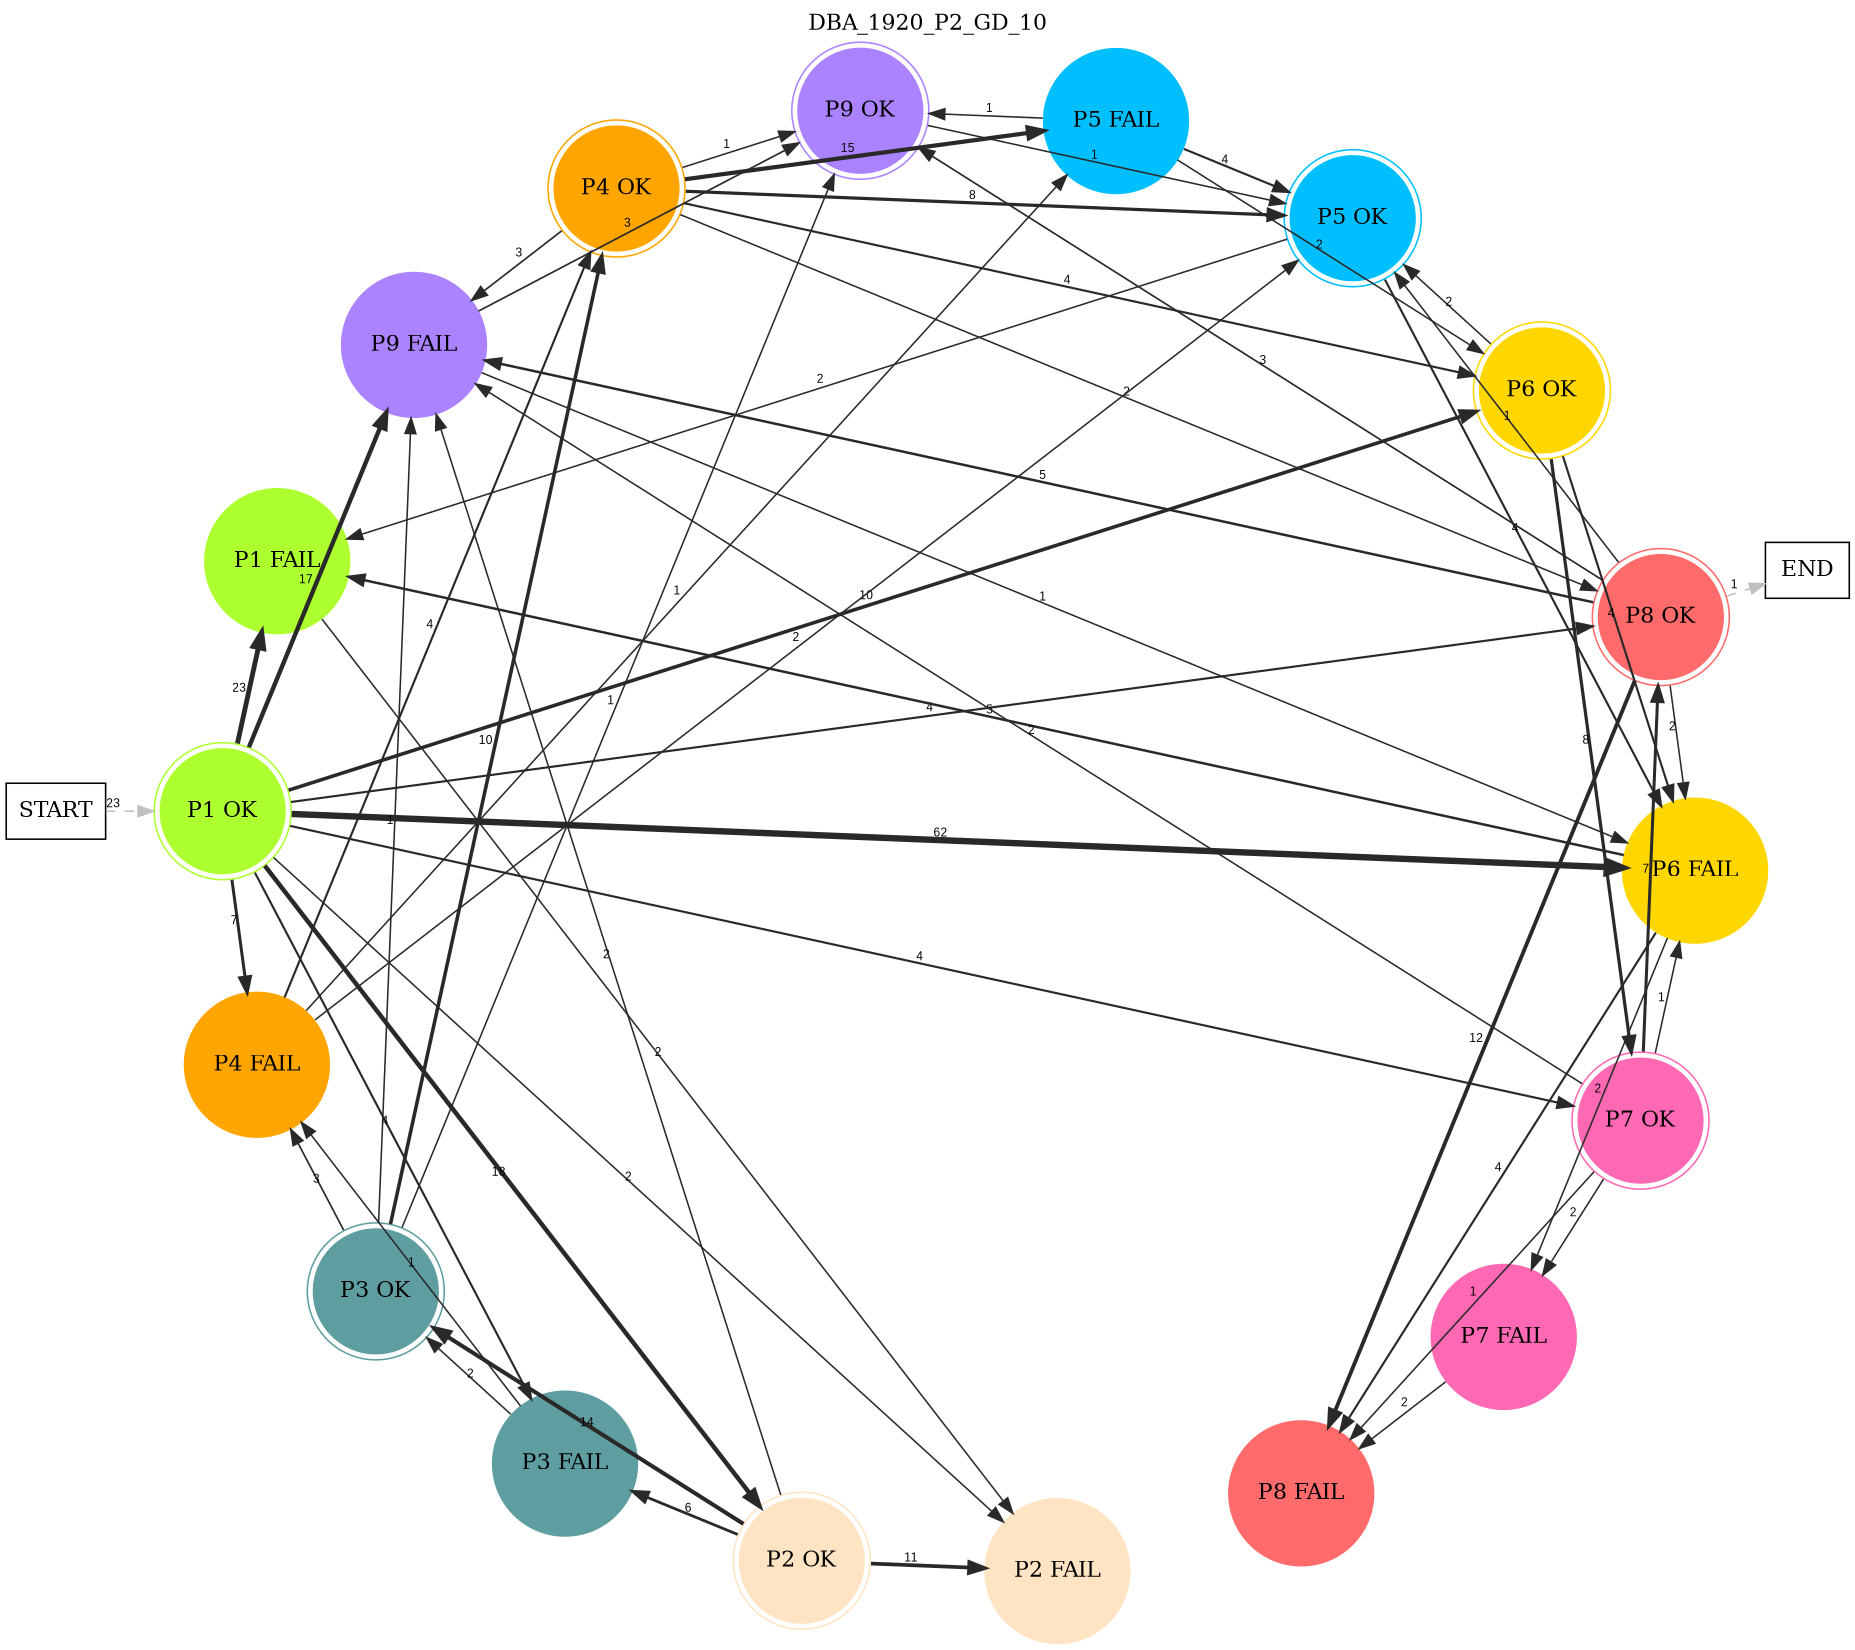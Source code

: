 digraph DBA_1920_P2_GD_10 {
	labelloc="t";
	label=DBA_1920_P2_GD_10;
	dpi = 150
	size="16,11!";
	margin = 0;
layout=circo;
"START" [shape=box, fillcolor=white, style=filled, color=black]
"P1 OK" [shape=circle, color=greenyellow, peripheries=2, style=filled]
"P2 OK" [shape=circle, color=bisque, peripheries=2, style=filled]
"P3 FAIL" [shape=circle, color=cadetblue, style=filled]
"P3 OK" [shape=circle, color=cadetblue, peripheries=2, style=filled]
"P4 OK" [shape=circle, color=orange, peripheries=2, style=filled]
"P5 FAIL" [shape=circle, color=deepskyblue, style=filled]
"P5 OK" [shape=circle, color=deepskyblue, peripheries=2, style=filled]
"P6 FAIL" [shape=circle, color=gold, style=filled]
"P1 FAIL" [shape=circle, color=greenyellow, style=filled]
"P2 FAIL" [shape=circle, color=bisque, style=filled]
"P4 FAIL" [shape=circle, color=orange, style=filled]
"P6 OK" [shape=circle, color=gold, peripheries=2, style=filled]
"P7 OK" [shape=circle, color=hotpink, peripheries=2, style=filled]
"P8 OK" [shape=circle, color=indianred1, peripheries=2, style=filled]
"P9 FAIL" [shape=circle, color=mediumpurple1, style=filled]
"P9 OK" [shape=circle, color=mediumpurple1, peripheries=2, style=filled]
"P7 FAIL" [shape=circle, color=hotpink, style=filled]
"P8 FAIL" [shape=circle, color=indianred1, style=filled]
"END" [shape=box, fillcolor=white, style=filled, color=black]
"START" -> "P1 OK" [ style = dashed color=grey label ="23" labelfloat=false fontname="Arial" fontsize=8]

"P1 OK" -> "P2 OK" [ color=grey16 penwidth = "2.89037175789616"label ="18" labelfloat=false fontname="Arial" fontsize=8]

"P1 OK" -> "P3 FAIL" [ color=grey16 penwidth = "1.38629436111989"label ="4" labelfloat=false fontname="Arial" fontsize=8]

"P1 OK" -> "P6 FAIL" [ color=grey16 penwidth = "4.12713438504509"label ="62" labelfloat=false fontname="Arial" fontsize=8]

"P1 OK" -> "P1 FAIL" [ color=grey16 penwidth = "3.13549421592915"label ="23" labelfloat=false fontname="Arial" fontsize=8]

"P1 OK" -> "P2 FAIL" [ color=grey16 penwidth = "1"label ="2" labelfloat=false fontname="Arial" fontsize=8]

"P1 OK" -> "P4 FAIL" [ color=grey16 penwidth = "1.94591014905531"label ="7" labelfloat=false fontname="Arial" fontsize=8]

"P1 OK" -> "P6 OK" [ color=grey16 penwidth = "2.30258509299405"label ="10" labelfloat=false fontname="Arial" fontsize=8]

"P1 OK" -> "P7 OK" [ color=grey16 penwidth = "1.38629436111989"label ="4" labelfloat=false fontname="Arial" fontsize=8]

"P1 OK" -> "P8 OK" [ color=grey16 penwidth = "1.38629436111989"label ="4" labelfloat=false fontname="Arial" fontsize=8]

"P1 OK" -> "P9 FAIL" [ color=grey16 penwidth = "2.83321334405622"label ="17" labelfloat=false fontname="Arial" fontsize=8]

"P2 OK" -> "P3 FAIL" [ color=grey16 penwidth = "1.79175946922805"label ="6" labelfloat=false fontname="Arial" fontsize=8]

"P2 OK" -> "P3 OK" [ color=grey16 penwidth = "2.63905732961526"label ="14" labelfloat=false fontname="Arial" fontsize=8]

"P2 OK" -> "P2 FAIL" [ color=grey16 penwidth = "2.39789527279837"label ="11" labelfloat=false fontname="Arial" fontsize=8]

"P2 OK" -> "P9 FAIL" [ color=grey16 penwidth = "1"label ="2" labelfloat=false fontname="Arial" fontsize=8]

"P3 FAIL" -> "P3 OK" [ color=grey16 penwidth = "1"label ="2" labelfloat=false fontname="Arial" fontsize=8]

"P3 FAIL" -> "P4 FAIL" [ color=grey16 penwidth = "1"label ="1" labelfloat=false fontname="Arial" fontsize=8]

"P3 OK" -> "P4 OK" [ color=grey16 penwidth = "2.30258509299405"label ="10" labelfloat=false fontname="Arial" fontsize=8]

"P3 OK" -> "P4 FAIL" [ color=grey16 penwidth = "1.09861228866811"label ="3" labelfloat=false fontname="Arial" fontsize=8]

"P3 OK" -> "P9 FAIL" [ color=grey16 penwidth = "1"label ="1" labelfloat=false fontname="Arial" fontsize=8]

"P3 OK" -> "P9 OK" [ color=grey16 penwidth = "1"label ="1" labelfloat=false fontname="Arial" fontsize=8]

"P4 OK" -> "P5 FAIL" [ color=grey16 penwidth = "2.70805020110221"label ="15" labelfloat=false fontname="Arial" fontsize=8]

"P4 OK" -> "P5 OK" [ color=grey16 penwidth = "2.07944154167984"label ="8" labelfloat=false fontname="Arial" fontsize=8]

"P4 OK" -> "P6 OK" [ color=grey16 penwidth = "1.38629436111989"label ="4" labelfloat=false fontname="Arial" fontsize=8]

"P4 OK" -> "P8 OK" [ color=grey16 penwidth = "1"label ="2" labelfloat=false fontname="Arial" fontsize=8]

"P4 OK" -> "P9 FAIL" [ color=grey16 penwidth = "1.09861228866811"label ="3" labelfloat=false fontname="Arial" fontsize=8]

"P4 OK" -> "P9 OK" [ color=grey16 penwidth = "1"label ="1" labelfloat=false fontname="Arial" fontsize=8]

"P5 FAIL" -> "P5 OK" [ color=grey16 penwidth = "1.38629436111989"label ="4" labelfloat=false fontname="Arial" fontsize=8]

"P5 FAIL" -> "P6 OK" [ color=grey16 penwidth = "1"label ="2" labelfloat=false fontname="Arial" fontsize=8]

"P5 FAIL" -> "P9 OK" [ color=grey16 penwidth = "1"label ="1" labelfloat=false fontname="Arial" fontsize=8]

"P5 OK" -> "P6 FAIL" [ color=grey16 penwidth = "1.38629436111989"label ="4" labelfloat=false fontname="Arial" fontsize=8]

"P5 OK" -> "P1 FAIL" [ color=grey16 penwidth = "1"label ="2" labelfloat=false fontname="Arial" fontsize=8]

"P6 FAIL" -> "P1 FAIL" [ color=grey16 penwidth = "1.6094379124341"label ="5" labelfloat=false fontname="Arial" fontsize=8]

"P6 FAIL" -> "P7 FAIL" [ color=grey16 penwidth = "1"label ="2" labelfloat=false fontname="Arial" fontsize=8]

"P6 FAIL" -> "P8 FAIL" [ color=grey16 penwidth = "1.38629436111989"label ="4" labelfloat=false fontname="Arial" fontsize=8]

"P1 FAIL" -> "P2 FAIL" [ color=grey16 penwidth = "1"label ="2" labelfloat=false fontname="Arial" fontsize=8]

"P4 FAIL" -> "P4 OK" [ color=grey16 penwidth = "1.38629436111989"label ="4" labelfloat=false fontname="Arial" fontsize=8]

"P4 FAIL" -> "P5 FAIL" [ color=grey16 penwidth = "1"label ="1" labelfloat=false fontname="Arial" fontsize=8]

"P4 FAIL" -> "P5 OK" [ color=grey16 penwidth = "1"label ="2" labelfloat=false fontname="Arial" fontsize=8]

"P6 OK" -> "P5 OK" [ color=grey16 penwidth = "1"label ="2" labelfloat=false fontname="Arial" fontsize=8]

"P6 OK" -> "P6 FAIL" [ color=grey16 penwidth = "1.38629436111989"label ="4" labelfloat=false fontname="Arial" fontsize=8]

"P6 OK" -> "P7 OK" [ color=grey16 penwidth = "2.07944154167984"label ="8" labelfloat=false fontname="Arial" fontsize=8]

"P7 OK" -> "P6 FAIL" [ color=grey16 penwidth = "1"label ="1" labelfloat=false fontname="Arial" fontsize=8]

"P7 OK" -> "P8 OK" [ color=grey16 penwidth = "1.94591014905531"label ="7" labelfloat=false fontname="Arial" fontsize=8]

"P7 OK" -> "P9 FAIL" [ color=grey16 penwidth = "1"label ="2" labelfloat=false fontname="Arial" fontsize=8]

"P7 OK" -> "P7 FAIL" [ color=grey16 penwidth = "1"label ="2" labelfloat=false fontname="Arial" fontsize=8]

"P7 OK" -> "P8 FAIL" [ color=grey16 penwidth = "1"label ="1" labelfloat=false fontname="Arial" fontsize=8]

"P8 OK" -> "P5 OK" [ color=grey16 penwidth = "1"label ="1" labelfloat=false fontname="Arial" fontsize=8]

"P8 OK" -> "P6 FAIL" [ color=grey16 penwidth = "1"label ="2" labelfloat=false fontname="Arial" fontsize=8]

"P8 OK" -> "P9 FAIL" [ color=grey16 penwidth = "1.6094379124341"label ="5" labelfloat=false fontname="Arial" fontsize=8]

"P8 OK" -> "P9 OK" [ color=grey16 penwidth = "1.09861228866811"label ="3" labelfloat=false fontname="Arial" fontsize=8]

"P8 OK" -> "P8 FAIL" [ color=grey16 penwidth = "2.484906649788"label ="12" labelfloat=false fontname="Arial" fontsize=8]

"P8 OK" -> "END" [ style = dashed color=grey label ="1" labelfloat=false fontname="Arial" fontsize=8]

"P9 FAIL" -> "P6 FAIL" [ color=grey16 penwidth = "1"label ="1" labelfloat=false fontname="Arial" fontsize=8]

"P9 FAIL" -> "P9 OK" [ color=grey16 penwidth = "1.09861228866811"label ="3" labelfloat=false fontname="Arial" fontsize=8]

"P9 OK" -> "P5 OK" [ color=grey16 penwidth = "1"label ="1" labelfloat=false fontname="Arial" fontsize=8]

"P7 FAIL" -> "P8 FAIL" [ color=grey16 penwidth = "1"label ="2" labelfloat=false fontname="Arial" fontsize=8]

}
